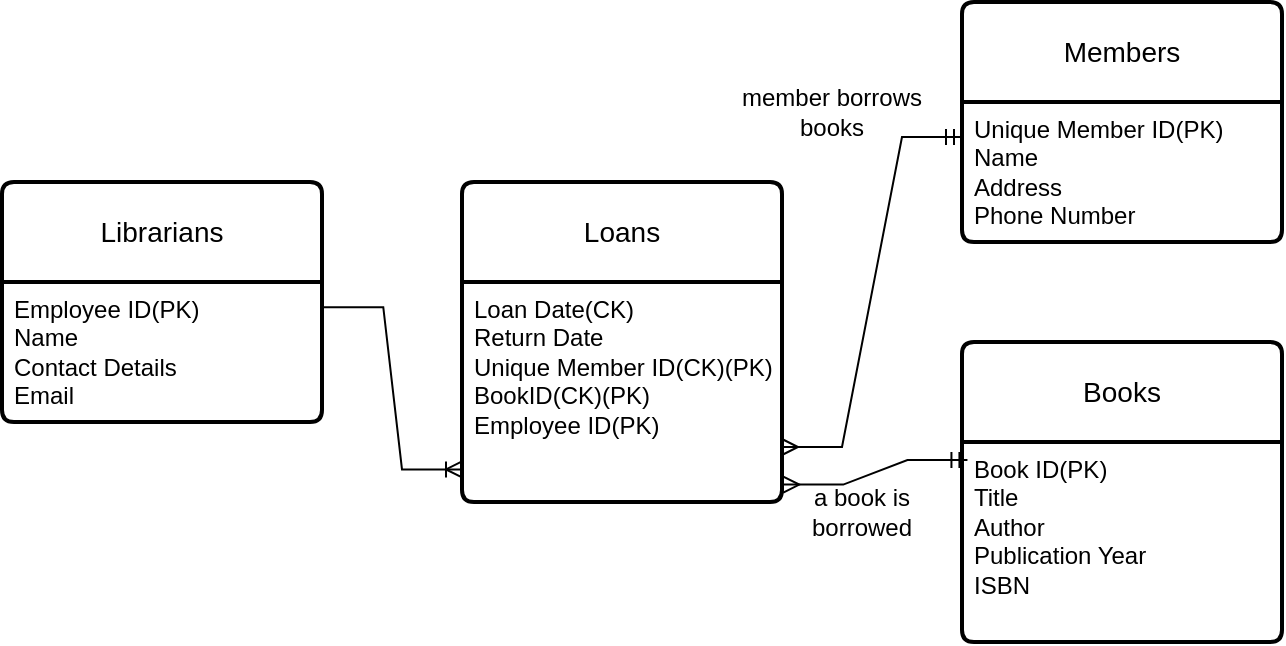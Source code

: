 <mxfile version="24.4.9" type="github">
  <diagram name="Page-1" id="8U4ygXiALFaxTOvy8PiF">
    <mxGraphModel dx="566" dy="367" grid="1" gridSize="10" guides="1" tooltips="1" connect="1" arrows="1" fold="1" page="1" pageScale="1" pageWidth="827" pageHeight="1169" math="0" shadow="0">
      <root>
        <mxCell id="0" />
        <mxCell id="1" parent="0" />
        <mxCell id="KWvgMdIh6JuMRMRYK4an-23" value="Books" style="swimlane;childLayout=stackLayout;horizontal=1;startSize=50;horizontalStack=0;rounded=1;fontSize=14;fontStyle=0;strokeWidth=2;resizeParent=0;resizeLast=1;shadow=0;dashed=0;align=center;arcSize=4;whiteSpace=wrap;html=1;" vertex="1" parent="1">
          <mxGeometry x="510" y="280" width="160" height="150" as="geometry" />
        </mxCell>
        <mxCell id="KWvgMdIh6JuMRMRYK4an-24" value="Book ID(PK)&lt;div&gt;Title&lt;/div&gt;&lt;div&gt;Author&lt;/div&gt;&lt;div&gt;Publication Year&lt;/div&gt;&lt;div&gt;ISBN&lt;/div&gt;" style="align=left;strokeColor=none;fillColor=none;spacingLeft=4;fontSize=12;verticalAlign=top;resizable=0;rotatable=0;part=1;html=1;" vertex="1" parent="KWvgMdIh6JuMRMRYK4an-23">
          <mxGeometry y="50" width="160" height="100" as="geometry" />
        </mxCell>
        <mxCell id="KWvgMdIh6JuMRMRYK4an-27" value="Librarians" style="swimlane;childLayout=stackLayout;horizontal=1;startSize=50;horizontalStack=0;rounded=1;fontSize=14;fontStyle=0;strokeWidth=2;resizeParent=0;resizeLast=1;shadow=0;dashed=0;align=center;arcSize=4;whiteSpace=wrap;html=1;" vertex="1" parent="1">
          <mxGeometry x="30" y="200" width="160" height="120" as="geometry" />
        </mxCell>
        <mxCell id="KWvgMdIh6JuMRMRYK4an-28" value="Employee ID(PK)&lt;div&gt;Name&lt;/div&gt;&lt;div&gt;Contact Details&lt;/div&gt;&lt;div&gt;Email&lt;/div&gt;" style="align=left;strokeColor=none;fillColor=none;spacingLeft=4;fontSize=12;verticalAlign=top;resizable=0;rotatable=0;part=1;html=1;" vertex="1" parent="KWvgMdIh6JuMRMRYK4an-27">
          <mxGeometry y="50" width="160" height="70" as="geometry" />
        </mxCell>
        <mxCell id="KWvgMdIh6JuMRMRYK4an-29" value="Loans" style="swimlane;childLayout=stackLayout;horizontal=1;startSize=50;horizontalStack=0;rounded=1;fontSize=14;fontStyle=0;strokeWidth=2;resizeParent=0;resizeLast=1;shadow=0;dashed=0;align=center;arcSize=4;whiteSpace=wrap;html=1;" vertex="1" parent="1">
          <mxGeometry x="260" y="200" width="160" height="160" as="geometry" />
        </mxCell>
        <mxCell id="KWvgMdIh6JuMRMRYK4an-30" value="&lt;div&gt;&lt;span style=&quot;background-color: initial;&quot;&gt;Loan Date(CK)&lt;/span&gt;&lt;br&gt;&lt;/div&gt;&lt;div&gt;Return Date&lt;/div&gt;&lt;div&gt;Unique Member ID(CK)(PK)&lt;br&gt;&lt;/div&gt;&lt;div&gt;BookID(CK)(PK)&lt;/div&gt;&lt;div&gt;Employee ID(PK)&lt;/div&gt;" style="align=left;strokeColor=none;fillColor=none;spacingLeft=4;fontSize=12;verticalAlign=top;resizable=0;rotatable=0;part=1;html=1;" vertex="1" parent="KWvgMdIh6JuMRMRYK4an-29">
          <mxGeometry y="50" width="160" height="110" as="geometry" />
        </mxCell>
        <mxCell id="KWvgMdIh6JuMRMRYK4an-31" value="Members" style="swimlane;childLayout=stackLayout;horizontal=1;startSize=50;horizontalStack=0;rounded=1;fontSize=14;fontStyle=0;strokeWidth=2;resizeParent=0;resizeLast=1;shadow=0;dashed=0;align=center;arcSize=4;whiteSpace=wrap;html=1;" vertex="1" parent="1">
          <mxGeometry x="510" y="110" width="160" height="120" as="geometry" />
        </mxCell>
        <mxCell id="KWvgMdIh6JuMRMRYK4an-32" value="Unique Member ID(PK)&lt;div&gt;Name&amp;nbsp;&lt;/div&gt;&lt;div&gt;Address&lt;/div&gt;&lt;div&gt;Phone Number&lt;/div&gt;" style="align=left;strokeColor=none;fillColor=none;spacingLeft=4;fontSize=12;verticalAlign=top;resizable=0;rotatable=0;part=1;html=1;" vertex="1" parent="KWvgMdIh6JuMRMRYK4an-31">
          <mxGeometry y="50" width="160" height="70" as="geometry" />
        </mxCell>
        <mxCell id="KWvgMdIh6JuMRMRYK4an-33" value="" style="edgeStyle=entityRelationEdgeStyle;fontSize=12;html=1;endArrow=ERmandOne;startArrow=ERmany;rounded=0;exitX=1;exitY=0.75;exitDx=0;exitDy=0;startFill=0;entryX=0;entryY=0.25;entryDx=0;entryDy=0;" edge="1" parent="1" source="KWvgMdIh6JuMRMRYK4an-30" target="KWvgMdIh6JuMRMRYK4an-32">
          <mxGeometry width="100" height="100" relative="1" as="geometry">
            <mxPoint x="360" y="290" as="sourcePoint" />
            <mxPoint x="460" y="190" as="targetPoint" />
          </mxGeometry>
        </mxCell>
        <mxCell id="KWvgMdIh6JuMRMRYK4an-35" value="" style="edgeStyle=entityRelationEdgeStyle;fontSize=12;html=1;endArrow=ERmandOne;rounded=0;exitX=1.004;exitY=0.921;exitDx=0;exitDy=0;exitPerimeter=0;entryX=0.017;entryY=0.09;entryDx=0;entryDy=0;entryPerimeter=0;startArrow=ERmany;startFill=0;endFill=0;" edge="1" parent="1" source="KWvgMdIh6JuMRMRYK4an-30" target="KWvgMdIh6JuMRMRYK4an-24">
          <mxGeometry width="100" height="100" relative="1" as="geometry">
            <mxPoint x="360" y="290" as="sourcePoint" />
            <mxPoint x="460" y="190" as="targetPoint" />
          </mxGeometry>
        </mxCell>
        <mxCell id="KWvgMdIh6JuMRMRYK4an-36" value="member borrows books" style="text;strokeColor=none;align=center;fillColor=none;html=1;verticalAlign=middle;whiteSpace=wrap;rounded=0;" vertex="1" parent="1">
          <mxGeometry x="390" y="150" width="110" height="30" as="geometry" />
        </mxCell>
        <mxCell id="KWvgMdIh6JuMRMRYK4an-37" value="a book is borrowed" style="text;strokeColor=none;align=center;fillColor=none;html=1;verticalAlign=middle;whiteSpace=wrap;rounded=0;" vertex="1" parent="1">
          <mxGeometry x="430" y="350" width="60" height="30" as="geometry" />
        </mxCell>
        <mxCell id="KWvgMdIh6JuMRMRYK4an-39" value="" style="edgeStyle=entityRelationEdgeStyle;fontSize=12;html=1;endArrow=ERoneToMany;rounded=0;entryX=0;entryY=0.852;entryDx=0;entryDy=0;entryPerimeter=0;exitX=1.004;exitY=0.18;exitDx=0;exitDy=0;exitPerimeter=0;" edge="1" parent="1" source="KWvgMdIh6JuMRMRYK4an-28" target="KWvgMdIh6JuMRMRYK4an-30">
          <mxGeometry width="100" height="100" relative="1" as="geometry">
            <mxPoint x="120" y="340" as="sourcePoint" />
            <mxPoint x="220" y="240" as="targetPoint" />
          </mxGeometry>
        </mxCell>
      </root>
    </mxGraphModel>
  </diagram>
</mxfile>
